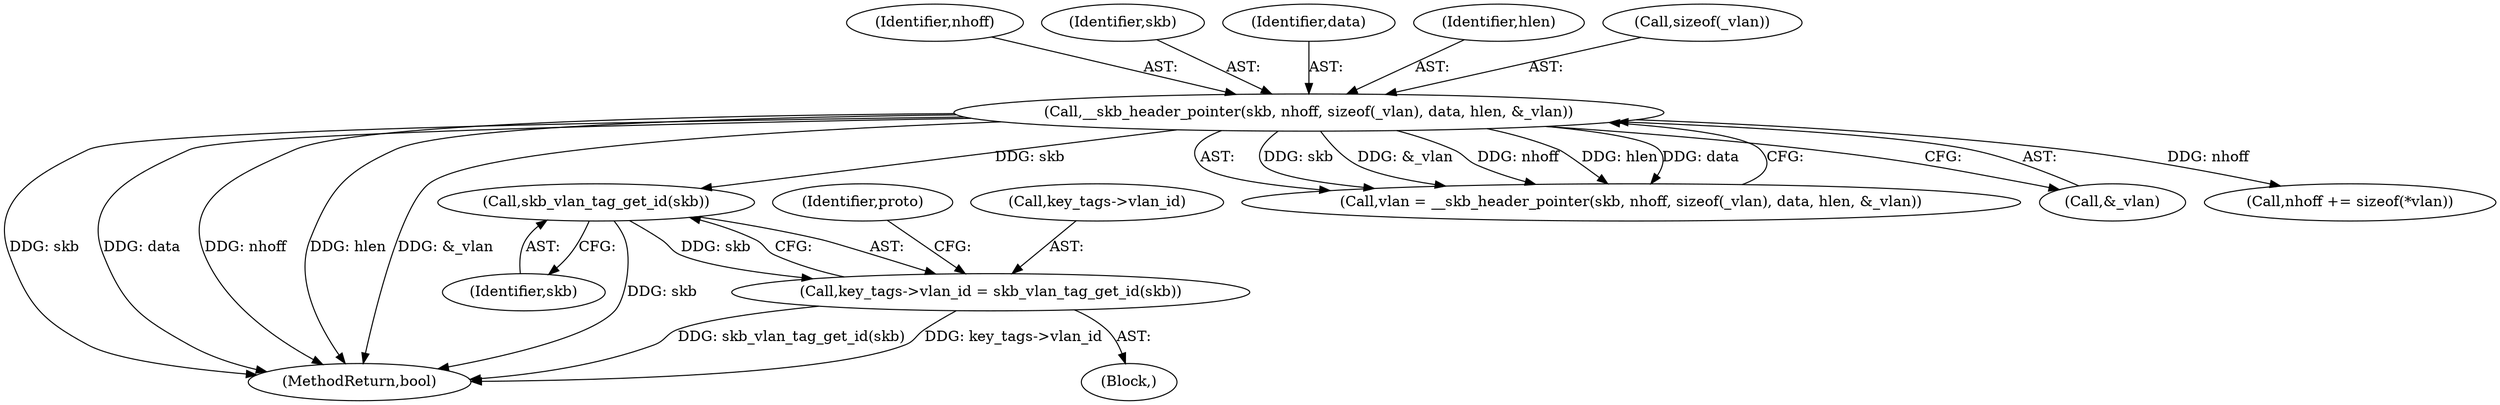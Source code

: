 digraph "0_linux_a6e544b0a88b53114bfa5a57e21b7be7a8dfc9d0@pointer" {
"1000377" [label="(Call,skb_vlan_tag_get_id(skb))"];
"1000348" [label="(Call,__skb_header_pointer(skb, nhoff, sizeof(_vlan), data, hlen, &_vlan))"];
"1000373" [label="(Call,key_tags->vlan_id = skb_vlan_tag_get_id(skb))"];
"1000377" [label="(Call,skb_vlan_tag_get_id(skb))"];
"1000812" [label="(MethodReturn,bool)"];
"1000373" [label="(Call,key_tags->vlan_id = skb_vlan_tag_get_id(skb))"];
"1000346" [label="(Call,vlan = __skb_header_pointer(skb, nhoff, sizeof(_vlan), data, hlen, &_vlan))"];
"1000350" [label="(Identifier,nhoff)"];
"1000348" [label="(Call,__skb_header_pointer(skb, nhoff, sizeof(_vlan), data, hlen, &_vlan))"];
"1000349" [label="(Identifier,skb)"];
"1000353" [label="(Identifier,data)"];
"1000366" [label="(Block,)"];
"1000380" [label="(Identifier,proto)"];
"1000354" [label="(Identifier,hlen)"];
"1000355" [label="(Call,&_vlan)"];
"1000351" [label="(Call,sizeof(_vlan))"];
"1000378" [label="(Identifier,skb)"];
"1000384" [label="(Call,nhoff += sizeof(*vlan))"];
"1000374" [label="(Call,key_tags->vlan_id)"];
"1000377" -> "1000373"  [label="AST: "];
"1000377" -> "1000378"  [label="CFG: "];
"1000378" -> "1000377"  [label="AST: "];
"1000373" -> "1000377"  [label="CFG: "];
"1000377" -> "1000812"  [label="DDG: skb"];
"1000377" -> "1000373"  [label="DDG: skb"];
"1000348" -> "1000377"  [label="DDG: skb"];
"1000348" -> "1000346"  [label="AST: "];
"1000348" -> "1000355"  [label="CFG: "];
"1000349" -> "1000348"  [label="AST: "];
"1000350" -> "1000348"  [label="AST: "];
"1000351" -> "1000348"  [label="AST: "];
"1000353" -> "1000348"  [label="AST: "];
"1000354" -> "1000348"  [label="AST: "];
"1000355" -> "1000348"  [label="AST: "];
"1000346" -> "1000348"  [label="CFG: "];
"1000348" -> "1000812"  [label="DDG: skb"];
"1000348" -> "1000812"  [label="DDG: data"];
"1000348" -> "1000812"  [label="DDG: nhoff"];
"1000348" -> "1000812"  [label="DDG: hlen"];
"1000348" -> "1000812"  [label="DDG: &_vlan"];
"1000348" -> "1000346"  [label="DDG: skb"];
"1000348" -> "1000346"  [label="DDG: &_vlan"];
"1000348" -> "1000346"  [label="DDG: nhoff"];
"1000348" -> "1000346"  [label="DDG: hlen"];
"1000348" -> "1000346"  [label="DDG: data"];
"1000348" -> "1000384"  [label="DDG: nhoff"];
"1000373" -> "1000366"  [label="AST: "];
"1000374" -> "1000373"  [label="AST: "];
"1000380" -> "1000373"  [label="CFG: "];
"1000373" -> "1000812"  [label="DDG: skb_vlan_tag_get_id(skb)"];
"1000373" -> "1000812"  [label="DDG: key_tags->vlan_id"];
}
